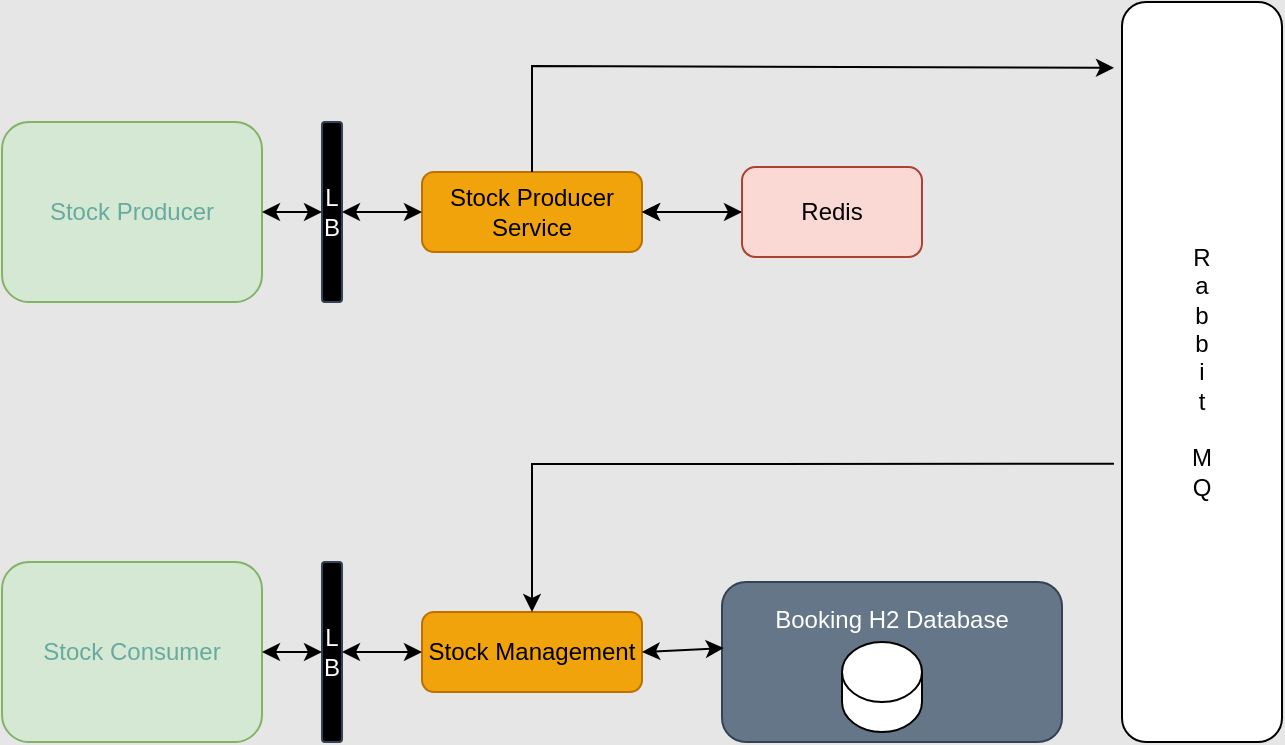 <mxfile version="24.6.4" type="device">
  <diagram name="Sayfa -1" id="aSkw6HUIIlrhog4cO8MY">
    <mxGraphModel dx="3088" dy="780" grid="1" gridSize="10" guides="1" tooltips="1" connect="1" arrows="1" fold="1" page="1" pageScale="1" pageWidth="827" pageHeight="1169" background="#E6E6E6" math="0" shadow="0">
      <root>
        <mxCell id="0" />
        <mxCell id="1" parent="0" />
        <object label="&lt;span style=&quot;background-color: rgb(213, 232, 212);&quot;&gt;&lt;font color=&quot;#67ab9f&quot;&gt;Stock Producer&lt;/font&gt;&lt;/span&gt;" id="ErPHjRRE_Ahfz0gvzFwa-1">
          <mxCell style="rounded=1;whiteSpace=wrap;html=1;fillColor=#d5e8d4;strokeColor=#82b366;" parent="1" vertex="1">
            <mxGeometry x="-1520" y="230" width="130" height="90" as="geometry" />
          </mxCell>
        </object>
        <mxCell id="ErPHjRRE_Ahfz0gvzFwa-5" value="L&lt;div&gt;B&lt;/div&gt;" style="rounded=1;whiteSpace=wrap;html=1;fillColor=#000000;fontColor=#ffffff;strokeColor=#314354;" parent="1" vertex="1">
          <mxGeometry x="-1360" y="230" width="10" height="90" as="geometry" />
        </mxCell>
        <mxCell id="ErPHjRRE_Ahfz0gvzFwa-8" value="" style="endArrow=classic;startArrow=classic;html=1;rounded=0;entryX=0;entryY=0.5;entryDx=0;entryDy=0;exitX=1;exitY=0.5;exitDx=0;exitDy=0;" parent="1" source="ErPHjRRE_Ahfz0gvzFwa-1" target="ErPHjRRE_Ahfz0gvzFwa-5" edge="1">
          <mxGeometry width="50" height="50" relative="1" as="geometry">
            <mxPoint x="-1350" y="430" as="sourcePoint" />
            <mxPoint x="-1300" y="380" as="targetPoint" />
          </mxGeometry>
        </mxCell>
        <object label="Stock Producer Service" id="ErPHjRRE_Ahfz0gvzFwa-11">
          <mxCell style="rounded=1;whiteSpace=wrap;html=1;fillColor=#f0a30a;strokeColor=#BD7000;fontColor=#000000;" parent="1" vertex="1">
            <mxGeometry x="-1310" y="255" width="110" height="40" as="geometry" />
          </mxCell>
        </object>
        <mxCell id="ErPHjRRE_Ahfz0gvzFwa-12" value="" style="endArrow=classic;startArrow=classic;html=1;rounded=0;entryX=0;entryY=0.5;entryDx=0;entryDy=0;exitX=1;exitY=0.5;exitDx=0;exitDy=0;" parent="1" source="ErPHjRRE_Ahfz0gvzFwa-5" target="ErPHjRRE_Ahfz0gvzFwa-11" edge="1">
          <mxGeometry width="50" height="50" relative="1" as="geometry">
            <mxPoint x="-1350" y="430" as="sourcePoint" />
            <mxPoint x="-1300" y="380" as="targetPoint" />
          </mxGeometry>
        </mxCell>
        <mxCell id="ErPHjRRE_Ahfz0gvzFwa-14" value="" style="endArrow=classic;startArrow=classic;html=1;rounded=0;entryX=0;entryY=0.5;entryDx=0;entryDy=0;exitX=1;exitY=0.5;exitDx=0;exitDy=0;" parent="1" source="ErPHjRRE_Ahfz0gvzFwa-11" target="ErPHjRRE_Ahfz0gvzFwa-16" edge="1">
          <mxGeometry width="50" height="50" relative="1" as="geometry">
            <mxPoint x="-1190" y="280" as="sourcePoint" />
            <mxPoint x="-1159.15" y="273.04" as="targetPoint" />
          </mxGeometry>
        </mxCell>
        <mxCell id="ErPHjRRE_Ahfz0gvzFwa-38" value="" style="edgeStyle=orthogonalEdgeStyle;rounded=0;orthogonalLoop=1;jettySize=auto;html=1;exitX=0;exitY=0.5;exitDx=0;exitDy=0;" parent="1" source="ErPHjRRE_Ahfz0gvzFwa-16" target="ErPHjRRE_Ahfz0gvzFwa-11" edge="1">
          <mxGeometry relative="1" as="geometry" />
        </mxCell>
        <mxCell id="ErPHjRRE_Ahfz0gvzFwa-16" value="Redis" style="rounded=1;whiteSpace=wrap;html=1;fillColor=#fad9d5;strokeColor=#ae4132;" parent="1" vertex="1">
          <mxGeometry x="-1150" y="252.5" width="90" height="45" as="geometry" />
        </mxCell>
        <mxCell id="ErPHjRRE_Ahfz0gvzFwa-19" value="R&lt;div&gt;a&lt;/div&gt;&lt;div&gt;b&lt;/div&gt;&lt;div&gt;b&lt;/div&gt;&lt;div&gt;i&lt;/div&gt;&lt;div&gt;t&lt;/div&gt;&lt;div&gt;&lt;br&gt;&lt;/div&gt;&lt;div&gt;M&lt;/div&gt;&lt;div&gt;Q&lt;/div&gt;" style="rounded=1;whiteSpace=wrap;html=1;" parent="1" vertex="1">
          <mxGeometry x="-960" y="170" width="80" height="370" as="geometry" />
        </mxCell>
        <mxCell id="ErPHjRRE_Ahfz0gvzFwa-20" value="" style="endArrow=classic;html=1;rounded=0;entryX=-0.05;entryY=0.089;entryDx=0;entryDy=0;entryPerimeter=0;exitX=0.5;exitY=0;exitDx=0;exitDy=0;" parent="1" source="ErPHjRRE_Ahfz0gvzFwa-11" target="ErPHjRRE_Ahfz0gvzFwa-19" edge="1">
          <mxGeometry width="50" height="50" relative="1" as="geometry">
            <mxPoint x="-1250" y="250" as="sourcePoint" />
            <mxPoint x="-1080" y="380" as="targetPoint" />
            <Array as="points">
              <mxPoint x="-1255" y="202" />
            </Array>
          </mxGeometry>
        </mxCell>
        <object label="&lt;span style=&quot;background-color: rgb(213, 232, 212);&quot;&gt;&lt;font color=&quot;#67ab9f&quot;&gt;Stock Consumer&lt;/font&gt;&lt;/span&gt;" id="ErPHjRRE_Ahfz0gvzFwa-23">
          <mxCell style="rounded=1;whiteSpace=wrap;html=1;fillColor=#d5e8d4;strokeColor=#82b366;" parent="1" vertex="1">
            <mxGeometry x="-1520" y="450" width="130" height="90" as="geometry" />
          </mxCell>
        </object>
        <mxCell id="ErPHjRRE_Ahfz0gvzFwa-24" value="L&lt;div&gt;B&lt;/div&gt;" style="rounded=1;whiteSpace=wrap;html=1;fillColor=#000000;fontColor=#ffffff;strokeColor=#314354;" parent="1" vertex="1">
          <mxGeometry x="-1360" y="450" width="10" height="90" as="geometry" />
        </mxCell>
        <mxCell id="ErPHjRRE_Ahfz0gvzFwa-25" value="" style="endArrow=classic;startArrow=classic;html=1;rounded=0;entryX=0;entryY=0.5;entryDx=0;entryDy=0;exitX=1;exitY=0.5;exitDx=0;exitDy=0;" parent="1" source="ErPHjRRE_Ahfz0gvzFwa-23" target="ErPHjRRE_Ahfz0gvzFwa-24" edge="1">
          <mxGeometry width="50" height="50" relative="1" as="geometry">
            <mxPoint x="-1350" y="650" as="sourcePoint" />
            <mxPoint x="-1300" y="600" as="targetPoint" />
          </mxGeometry>
        </mxCell>
        <object label="Stock Management" id="ErPHjRRE_Ahfz0gvzFwa-26">
          <mxCell style="rounded=1;whiteSpace=wrap;html=1;fillColor=#f0a30a;strokeColor=#BD7000;fontColor=#000000;" parent="1" vertex="1">
            <mxGeometry x="-1310" y="475" width="110" height="40" as="geometry" />
          </mxCell>
        </object>
        <mxCell id="ErPHjRRE_Ahfz0gvzFwa-27" value="" style="endArrow=classic;startArrow=classic;html=1;rounded=0;entryX=0;entryY=0.5;entryDx=0;entryDy=0;exitX=1;exitY=0.5;exitDx=0;exitDy=0;" parent="1" source="ErPHjRRE_Ahfz0gvzFwa-24" target="ErPHjRRE_Ahfz0gvzFwa-26" edge="1">
          <mxGeometry width="50" height="50" relative="1" as="geometry">
            <mxPoint x="-1350" y="650" as="sourcePoint" />
            <mxPoint x="-1300" y="600" as="targetPoint" />
          </mxGeometry>
        </mxCell>
        <mxCell id="ErPHjRRE_Ahfz0gvzFwa-28" value="Booking H2 Database&lt;div&gt;&lt;br&gt;&lt;/div&gt;&lt;div&gt;&lt;br&gt;&lt;/div&gt;&lt;div&gt;&lt;br&gt;&lt;/div&gt;" style="rounded=1;whiteSpace=wrap;html=1;fillColor=#647687;fontColor=#ffffff;strokeColor=#314354;" parent="1" vertex="1">
          <mxGeometry x="-1160" y="460" width="170" height="80" as="geometry" />
        </mxCell>
        <mxCell id="ErPHjRRE_Ahfz0gvzFwa-29" value="" style="endArrow=classic;startArrow=classic;html=1;rounded=0;entryX=0.005;entryY=0.413;entryDx=0;entryDy=0;entryPerimeter=0;exitX=1;exitY=0.5;exitDx=0;exitDy=0;" parent="1" source="ErPHjRRE_Ahfz0gvzFwa-26" target="ErPHjRRE_Ahfz0gvzFwa-28" edge="1">
          <mxGeometry width="50" height="50" relative="1" as="geometry">
            <mxPoint x="-1190" y="500" as="sourcePoint" />
            <mxPoint x="-1070" y="600" as="targetPoint" />
          </mxGeometry>
        </mxCell>
        <mxCell id="ErPHjRRE_Ahfz0gvzFwa-30" value="" style="shape=cylinder3;whiteSpace=wrap;html=1;boundedLbl=1;backgroundOutline=1;size=15;" parent="1" vertex="1">
          <mxGeometry x="-1100" y="490" width="40" height="45" as="geometry" />
        </mxCell>
        <mxCell id="ErPHjRRE_Ahfz0gvzFwa-39" value="" style="endArrow=classic;html=1;rounded=0;exitX=-0.05;exitY=0.624;exitDx=0;exitDy=0;exitPerimeter=0;entryX=0.5;entryY=0;entryDx=0;entryDy=0;" parent="1" source="ErPHjRRE_Ahfz0gvzFwa-19" target="ErPHjRRE_Ahfz0gvzFwa-26" edge="1">
          <mxGeometry width="50" height="50" relative="1" as="geometry">
            <mxPoint x="-1130" y="430" as="sourcePoint" />
            <mxPoint x="-1260" y="401" as="targetPoint" />
            <Array as="points">
              <mxPoint x="-1255" y="401" />
            </Array>
          </mxGeometry>
        </mxCell>
      </root>
    </mxGraphModel>
  </diagram>
</mxfile>
